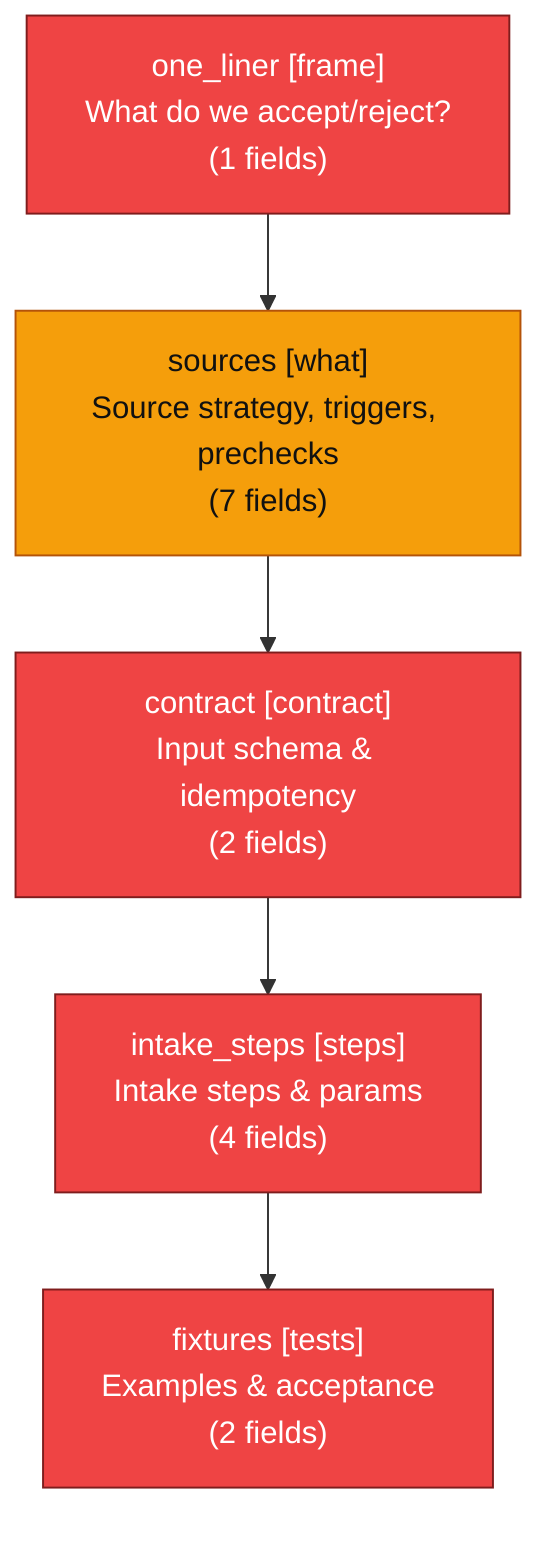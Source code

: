 flowchart TD
    classDef done fill:#22c55e,stroke:#15803d,color:#fff;
    classDef wip fill:#f59e0b,stroke:#b45309,color:#111;
    classDef todo fill:#ef4444,stroke:#7f1d1d,color:#fff;

    input_one_liner["one_liner [frame]<br/>What do we accept/reject?<br/>(1 fields)"]:::todo
    input_sources["sources [what]<br/>Source strategy, triggers, prechecks<br/>(7 fields)"]:::wip
    input_one_liner --> input_sources
    input_contract["contract [contract]<br/>Input schema & idempotency<br/>(2 fields)"]:::todo
    input_sources --> input_contract
    input_intake_steps["intake_steps [steps]<br/>Intake steps & params<br/>(4 fields)"]:::todo
    input_contract --> input_intake_steps
    input_fixtures["fixtures [tests]<br/>Examples & acceptance<br/>(2 fields)"]:::todo
    input_intake_steps --> input_fixtures